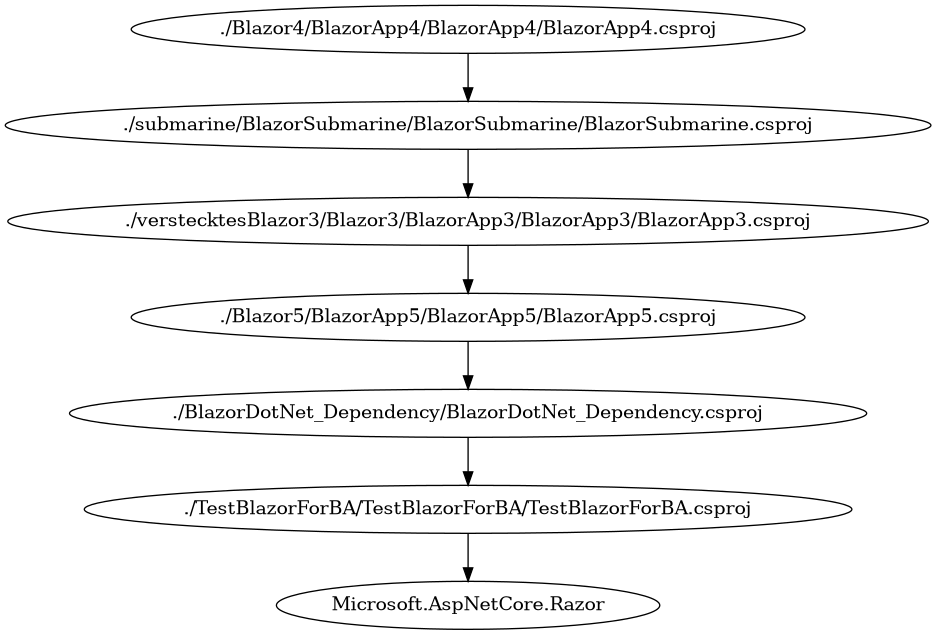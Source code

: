 ' @startuml
' digraph foo {
' "@actions/core 1.10.0"
' "tunnel ^0.0.6" -> "@actions/http-client ^2.0.1"
' "@actions/exec 1.1.1"
' "@actions/github 5.1.1"
' "@octokit/openapi-types ^12.11.0" -> "@octokit/types ^6.0.3"
' "@octokit/types ^6.0.3" -> "@octokit/auth-token ^2.4.4"
' "@octokit/auth-token ^2.4.4" -> "@octokit/core ^3.6.0"
' "@octokit/types ^6.0.3" -> "@octokit/endpoint ^6.0.1"
' "is-plain-object ^5.0.0" -> "@octokit/endpoint ^6.0.1"
' "universal-user-agent ^6.0.0" -> "@octokit/endpoint ^6.0.1"
' "@octokit/endpoint ^6.0.1" -> "@octokit/request ^5.6.0"
' "@octokit/types ^6.0.3" -> "@octokit/request-error ^2.1.0"
' "deprecation ^2.0.0" -> "@octokit/request-error ^2.1.0"
' "wrappy 1" -> "once ^1.4.0"
' "once ^1.4.0" -> "@octokit/request-error ^2.1.0"
' "@octokit/request-error ^2.1.0" -> "@octokit/request ^5.6.0"
' "@octokit/types ^6.16.1" -> "@octokit/request ^5.6.0"
' "is-plain-object ^5.0.0" -> "@octokit/request ^5.6.0"
' "tr46 ~0.0.3" -> "whatwg-url ^5.0.0"
' "webidl-conversions ^3.0.0" -> "whatwg-url ^5.0.0"
' "whatwg-url ^5.0.0" -> "node-fetch ^2.6.7"
' "node-fetch ^2.6.7" -> "@octokit/request ^5.6.0"
' "universal-user-agent ^6.0.0" -> "@octokit/request ^5.6.0"
' "@octokit/request ^5.6.0" -> "@octokit/graphql ^4.5.8"
' "@octokit/types ^6.0.3" -> "@octokit/graphql ^4.5.8"
' "universal-user-agent ^6.0.0" -> "@octokit/graphql ^4.5.8"
' "@octokit/graphql ^4.5.8" -> "@octokit/core ^3.6.0"
' "@octokit/request ^5.6.3" -> "@octokit/core ^3.6.0"
' "@octokit/request-error ^2.0.5" -> "@octokit/core ^3.6.0"
' "@octokit/types ^6.0.3" -> "@octokit/core ^3.6.0"
' "before-after-hook ^2.2.0" -> "@octokit/core ^3.6.0"
' "universal-user-agent ^6.0.0" -> "@octokit/core ^3.6.0"
' "@octokit/types ^6.40.0" -> "@octokit/plugin-paginate-rest ^2.17.0"
' "@octokit/types ^6.39.0" -> "@octokit/plugin-rest-endpoint-methods ^5.13.0"
' "deprecation ^2.3.1" -> "@octokit/plugin-rest-endpoint-methods ^5.13.0"
' "@types/node 18.11.10"
' "typescript 4.9.3"
' }
' @enduml

@startuml
digraph bo {
"./Blazor4/BlazorApp4/BlazorApp4/BlazorApp4.csproj" -> "./submarine/BlazorSubmarine/BlazorSubmarine/BlazorSubmarine.csproj" -> "./verstecktesBlazor3/Blazor3/BlazorApp3/BlazorApp3/BlazorApp3.csproj" -> "./Blazor5/BlazorApp5/BlazorApp5/BlazorApp5.csproj" -> "./BlazorDotNet_Dependency/BlazorDotNet_Dependency.csproj" -> "./TestBlazorForBA/TestBlazorForBA/TestBlazorForBA.csproj" -> "Microsoft.AspNetCore.Razor"

}
@enduml